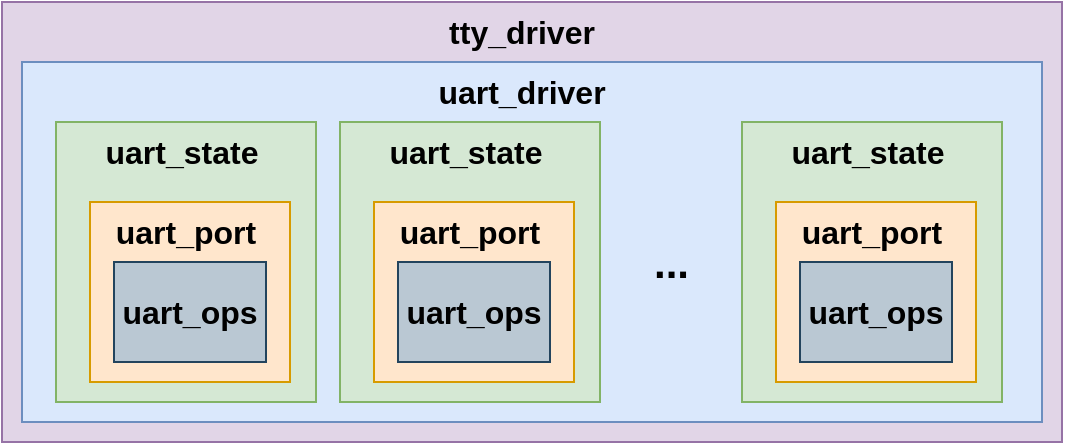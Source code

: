 <mxfile version="21.6.5" type="device">
  <diagram name="第 1 页" id="6EpNOs71wD-LE0JsUNNG">
    <mxGraphModel dx="1434" dy="844" grid="1" gridSize="10" guides="1" tooltips="1" connect="1" arrows="1" fold="1" page="1" pageScale="1" pageWidth="827" pageHeight="1169" math="0" shadow="0">
      <root>
        <mxCell id="0" />
        <mxCell id="1" parent="0" />
        <mxCell id="yQXdHAB3HaQRqg-twoxt-1" value="" style="rounded=0;whiteSpace=wrap;html=1;fillColor=#e1d5e7;strokeColor=#9673a6;" vertex="1" parent="1">
          <mxGeometry x="60" y="150" width="530" height="220" as="geometry" />
        </mxCell>
        <mxCell id="RcLxhhVI1aJgHu6D6Pdr-1" value="" style="rounded=0;whiteSpace=wrap;html=1;fillColor=#dae8fc;strokeColor=#6c8ebf;" parent="1" vertex="1">
          <mxGeometry x="70" y="180" width="510" height="180" as="geometry" />
        </mxCell>
        <mxCell id="RcLxhhVI1aJgHu6D6Pdr-5" value="" style="rounded=0;whiteSpace=wrap;html=1;fillColor=#d5e8d4;strokeColor=#82b366;" parent="1" vertex="1">
          <mxGeometry x="87" y="210" width="130" height="140" as="geometry" />
        </mxCell>
        <mxCell id="RcLxhhVI1aJgHu6D6Pdr-6" value="" style="rounded=0;whiteSpace=wrap;html=1;fillColor=#ffe6cc;strokeColor=#d79b00;" parent="1" vertex="1">
          <mxGeometry x="104" y="250" width="100" height="90" as="geometry" />
        </mxCell>
        <mxCell id="RcLxhhVI1aJgHu6D6Pdr-7" value="" style="rounded=0;whiteSpace=wrap;html=1;fillColor=#bac8d3;strokeColor=#23445d;" parent="1" vertex="1">
          <mxGeometry x="116" y="280" width="76" height="50" as="geometry" />
        </mxCell>
        <mxCell id="RcLxhhVI1aJgHu6D6Pdr-8" value="&lt;b&gt;&lt;font style=&quot;font-size: 16px;&quot;&gt;uart_driver&lt;/font&gt;&lt;/b&gt;" style="text;html=1;strokeColor=none;fillColor=none;align=center;verticalAlign=middle;whiteSpace=wrap;rounded=0;" parent="1" vertex="1">
          <mxGeometry x="270" y="180" width="100" height="30" as="geometry" />
        </mxCell>
        <mxCell id="RcLxhhVI1aJgHu6D6Pdr-9" value="&lt;b&gt;&lt;font style=&quot;font-size: 16px;&quot;&gt;uart_state&lt;/font&gt;&lt;/b&gt;" style="text;html=1;strokeColor=none;fillColor=none;align=center;verticalAlign=middle;whiteSpace=wrap;rounded=0;" parent="1" vertex="1">
          <mxGeometry x="100" y="210" width="100" height="30" as="geometry" />
        </mxCell>
        <mxCell id="RcLxhhVI1aJgHu6D6Pdr-10" value="&lt;b&gt;&lt;font style=&quot;font-size: 16px;&quot;&gt;uart_port&lt;/font&gt;&lt;/b&gt;" style="text;html=1;strokeColor=none;fillColor=none;align=center;verticalAlign=middle;whiteSpace=wrap;rounded=0;" parent="1" vertex="1">
          <mxGeometry x="102" y="250" width="100" height="30" as="geometry" />
        </mxCell>
        <mxCell id="RcLxhhVI1aJgHu6D6Pdr-11" value="&lt;b&gt;&lt;font style=&quot;font-size: 16px;&quot;&gt;uart_ops&lt;/font&gt;&lt;/b&gt;" style="text;html=1;strokeColor=none;fillColor=none;align=center;verticalAlign=middle;whiteSpace=wrap;rounded=0;" parent="1" vertex="1">
          <mxGeometry x="104" y="290" width="100" height="30" as="geometry" />
        </mxCell>
        <mxCell id="yQXdHAB3HaQRqg-twoxt-2" value="&lt;b&gt;&lt;font style=&quot;font-size: 16px;&quot;&gt;tty_driver&lt;/font&gt;&lt;/b&gt;" style="text;html=1;strokeColor=none;fillColor=none;align=center;verticalAlign=middle;whiteSpace=wrap;rounded=0;" vertex="1" parent="1">
          <mxGeometry x="270" y="150" width="100" height="30" as="geometry" />
        </mxCell>
        <mxCell id="yQXdHAB3HaQRqg-twoxt-3" value="" style="rounded=0;whiteSpace=wrap;html=1;fillColor=#d5e8d4;strokeColor=#82b366;" vertex="1" parent="1">
          <mxGeometry x="229" y="210" width="130" height="140" as="geometry" />
        </mxCell>
        <mxCell id="yQXdHAB3HaQRqg-twoxt-4" value="" style="rounded=0;whiteSpace=wrap;html=1;fillColor=#ffe6cc;strokeColor=#d79b00;" vertex="1" parent="1">
          <mxGeometry x="246" y="250" width="100" height="90" as="geometry" />
        </mxCell>
        <mxCell id="yQXdHAB3HaQRqg-twoxt-5" value="" style="rounded=0;whiteSpace=wrap;html=1;fillColor=#bac8d3;strokeColor=#23445d;" vertex="1" parent="1">
          <mxGeometry x="258" y="280" width="76" height="50" as="geometry" />
        </mxCell>
        <mxCell id="yQXdHAB3HaQRqg-twoxt-6" value="&lt;b&gt;&lt;font style=&quot;font-size: 16px;&quot;&gt;uart_state&lt;/font&gt;&lt;/b&gt;" style="text;html=1;strokeColor=none;fillColor=none;align=center;verticalAlign=middle;whiteSpace=wrap;rounded=0;" vertex="1" parent="1">
          <mxGeometry x="242" y="210" width="100" height="30" as="geometry" />
        </mxCell>
        <mxCell id="yQXdHAB3HaQRqg-twoxt-7" value="&lt;b&gt;&lt;font style=&quot;font-size: 16px;&quot;&gt;uart_port&lt;/font&gt;&lt;/b&gt;" style="text;html=1;strokeColor=none;fillColor=none;align=center;verticalAlign=middle;whiteSpace=wrap;rounded=0;" vertex="1" parent="1">
          <mxGeometry x="244" y="250" width="100" height="30" as="geometry" />
        </mxCell>
        <mxCell id="yQXdHAB3HaQRqg-twoxt-8" value="&lt;b&gt;&lt;font style=&quot;font-size: 16px;&quot;&gt;uart_ops&lt;/font&gt;&lt;/b&gt;" style="text;html=1;strokeColor=none;fillColor=none;align=center;verticalAlign=middle;whiteSpace=wrap;rounded=0;" vertex="1" parent="1">
          <mxGeometry x="246" y="290" width="100" height="30" as="geometry" />
        </mxCell>
        <mxCell id="yQXdHAB3HaQRqg-twoxt-9" value="" style="rounded=0;whiteSpace=wrap;html=1;fillColor=#d5e8d4;strokeColor=#82b366;" vertex="1" parent="1">
          <mxGeometry x="430" y="210" width="130" height="140" as="geometry" />
        </mxCell>
        <mxCell id="yQXdHAB3HaQRqg-twoxt-10" value="" style="rounded=0;whiteSpace=wrap;html=1;fillColor=#ffe6cc;strokeColor=#d79b00;" vertex="1" parent="1">
          <mxGeometry x="447" y="250" width="100" height="90" as="geometry" />
        </mxCell>
        <mxCell id="yQXdHAB3HaQRqg-twoxt-11" value="" style="rounded=0;whiteSpace=wrap;html=1;fillColor=#bac8d3;strokeColor=#23445d;" vertex="1" parent="1">
          <mxGeometry x="459" y="280" width="76" height="50" as="geometry" />
        </mxCell>
        <mxCell id="yQXdHAB3HaQRqg-twoxt-12" value="&lt;b&gt;&lt;font style=&quot;font-size: 16px;&quot;&gt;uart_state&lt;/font&gt;&lt;/b&gt;" style="text;html=1;strokeColor=none;fillColor=none;align=center;verticalAlign=middle;whiteSpace=wrap;rounded=0;" vertex="1" parent="1">
          <mxGeometry x="443" y="210" width="100" height="30" as="geometry" />
        </mxCell>
        <mxCell id="yQXdHAB3HaQRqg-twoxt-13" value="&lt;b&gt;&lt;font style=&quot;font-size: 16px;&quot;&gt;uart_port&lt;/font&gt;&lt;/b&gt;" style="text;html=1;strokeColor=none;fillColor=none;align=center;verticalAlign=middle;whiteSpace=wrap;rounded=0;" vertex="1" parent="1">
          <mxGeometry x="445" y="250" width="100" height="30" as="geometry" />
        </mxCell>
        <mxCell id="yQXdHAB3HaQRqg-twoxt-14" value="&lt;b&gt;&lt;font style=&quot;font-size: 16px;&quot;&gt;uart_ops&lt;/font&gt;&lt;/b&gt;" style="text;html=1;strokeColor=none;fillColor=none;align=center;verticalAlign=middle;whiteSpace=wrap;rounded=0;" vertex="1" parent="1">
          <mxGeometry x="447" y="290" width="100" height="30" as="geometry" />
        </mxCell>
        <mxCell id="yQXdHAB3HaQRqg-twoxt-15" value="&lt;b&gt;&lt;font style=&quot;font-size: 21px;&quot;&gt;...&lt;/font&gt;&lt;/b&gt;" style="text;strokeColor=none;fillColor=none;align=left;verticalAlign=middle;spacingLeft=4;spacingRight=4;overflow=hidden;points=[[0,0.5],[1,0.5]];portConstraint=eastwest;rotatable=0;whiteSpace=wrap;html=1;" vertex="1" parent="1">
          <mxGeometry x="380" y="265" width="30" height="30" as="geometry" />
        </mxCell>
      </root>
    </mxGraphModel>
  </diagram>
</mxfile>
